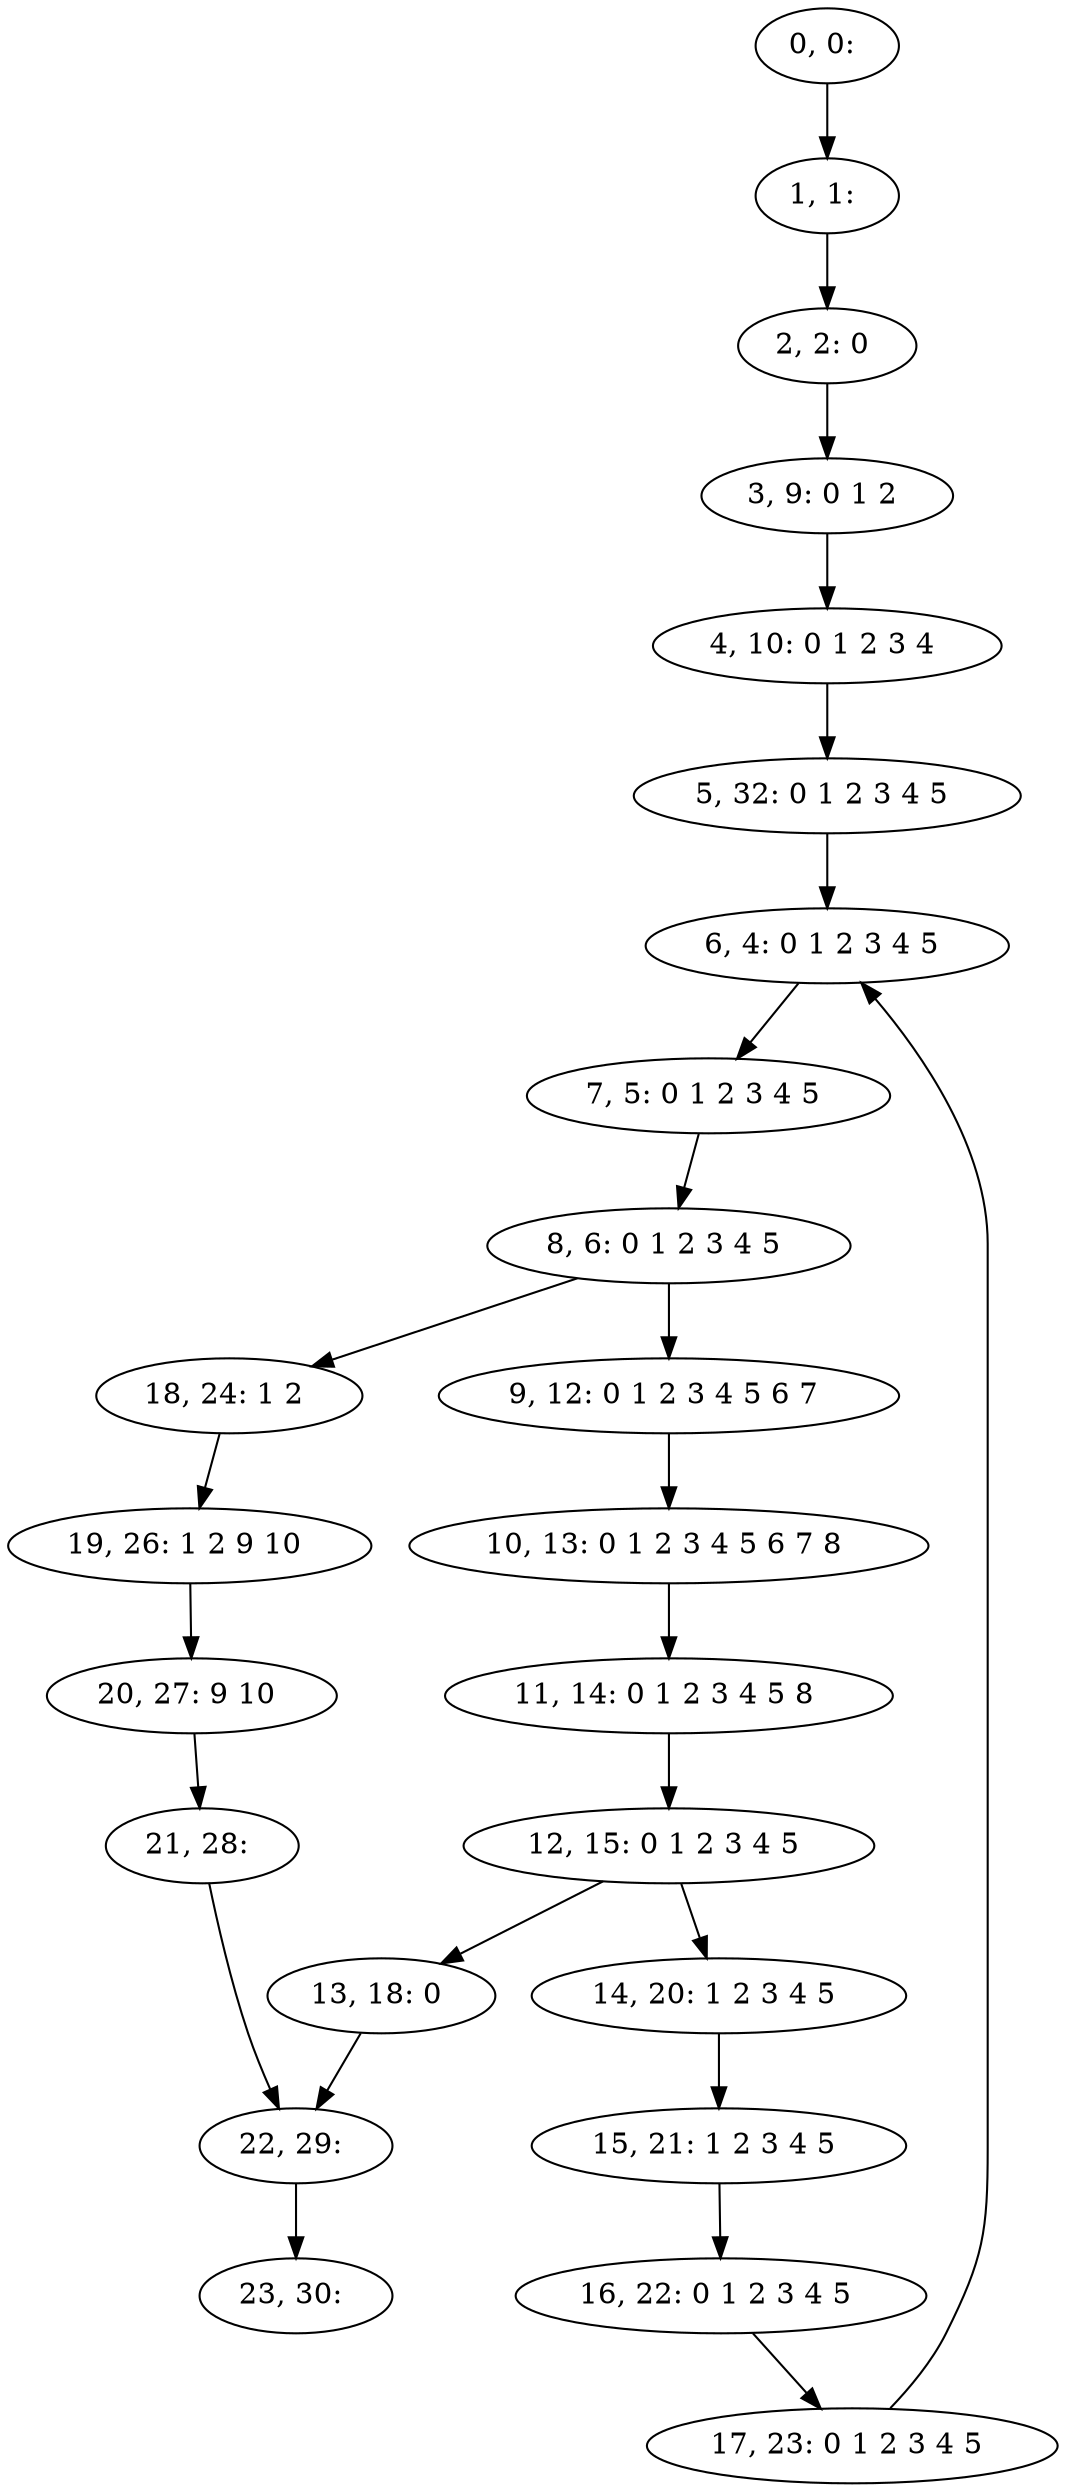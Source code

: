 digraph G {
0[label="0, 0: "];
1[label="1, 1: "];
2[label="2, 2: 0 "];
3[label="3, 9: 0 1 2 "];
4[label="4, 10: 0 1 2 3 4 "];
5[label="5, 32: 0 1 2 3 4 5 "];
6[label="6, 4: 0 1 2 3 4 5 "];
7[label="7, 5: 0 1 2 3 4 5 "];
8[label="8, 6: 0 1 2 3 4 5 "];
9[label="9, 12: 0 1 2 3 4 5 6 7 "];
10[label="10, 13: 0 1 2 3 4 5 6 7 8 "];
11[label="11, 14: 0 1 2 3 4 5 8 "];
12[label="12, 15: 0 1 2 3 4 5 "];
13[label="13, 18: 0 "];
14[label="14, 20: 1 2 3 4 5 "];
15[label="15, 21: 1 2 3 4 5 "];
16[label="16, 22: 0 1 2 3 4 5 "];
17[label="17, 23: 0 1 2 3 4 5 "];
18[label="18, 24: 1 2 "];
19[label="19, 26: 1 2 9 10 "];
20[label="20, 27: 9 10 "];
21[label="21, 28: "];
22[label="22, 29: "];
23[label="23, 30: "];
0->1 ;
1->2 ;
2->3 ;
3->4 ;
4->5 ;
5->6 ;
6->7 ;
7->8 ;
8->9 ;
8->18 ;
9->10 ;
10->11 ;
11->12 ;
12->13 ;
12->14 ;
13->22 ;
14->15 ;
15->16 ;
16->17 ;
17->6 ;
18->19 ;
19->20 ;
20->21 ;
21->22 ;
22->23 ;
}
